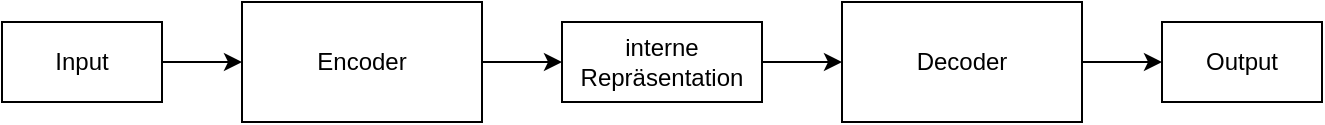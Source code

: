 <mxfile version="17.4.6" type="github">
  <diagram id="BWKZa9X7t8-dgZZ7GLDp" name="Page-1">
    <mxGraphModel dx="838" dy="627" grid="1" gridSize="10" guides="1" tooltips="1" connect="1" arrows="1" fold="1" page="1" pageScale="1" pageWidth="827" pageHeight="1169" math="0" shadow="0">
      <root>
        <mxCell id="0" />
        <mxCell id="1" parent="0" />
        <mxCell id="e4UANhz37ySpnkhJX2zU-6" value="" style="edgeStyle=orthogonalEdgeStyle;rounded=0;orthogonalLoop=1;jettySize=auto;html=1;" edge="1" parent="1" source="e4UANhz37ySpnkhJX2zU-1" target="e4UANhz37ySpnkhJX2zU-2">
          <mxGeometry relative="1" as="geometry" />
        </mxCell>
        <mxCell id="e4UANhz37ySpnkhJX2zU-1" value="Input" style="text;html=1;strokeColor=default;fillColor=none;align=center;verticalAlign=middle;whiteSpace=wrap;rounded=0;" vertex="1" parent="1">
          <mxGeometry x="80" y="120" width="80" height="40" as="geometry" />
        </mxCell>
        <mxCell id="e4UANhz37ySpnkhJX2zU-7" value="" style="edgeStyle=orthogonalEdgeStyle;rounded=0;orthogonalLoop=1;jettySize=auto;html=1;" edge="1" parent="1" source="e4UANhz37ySpnkhJX2zU-2" target="e4UANhz37ySpnkhJX2zU-3">
          <mxGeometry relative="1" as="geometry" />
        </mxCell>
        <mxCell id="e4UANhz37ySpnkhJX2zU-2" value="Encoder" style="rounded=0;whiteSpace=wrap;html=1;" vertex="1" parent="1">
          <mxGeometry x="200" y="110" width="120" height="60" as="geometry" />
        </mxCell>
        <mxCell id="e4UANhz37ySpnkhJX2zU-8" value="" style="edgeStyle=orthogonalEdgeStyle;rounded=0;orthogonalLoop=1;jettySize=auto;html=1;" edge="1" parent="1" source="e4UANhz37ySpnkhJX2zU-3" target="e4UANhz37ySpnkhJX2zU-4">
          <mxGeometry relative="1" as="geometry" />
        </mxCell>
        <mxCell id="e4UANhz37ySpnkhJX2zU-3" value="interne Repräsentation" style="text;html=1;strokeColor=default;fillColor=none;align=center;verticalAlign=middle;whiteSpace=wrap;rounded=0;" vertex="1" parent="1">
          <mxGeometry x="360" y="120" width="100" height="40" as="geometry" />
        </mxCell>
        <mxCell id="e4UANhz37ySpnkhJX2zU-9" value="" style="edgeStyle=orthogonalEdgeStyle;rounded=0;orthogonalLoop=1;jettySize=auto;html=1;" edge="1" parent="1" source="e4UANhz37ySpnkhJX2zU-4" target="e4UANhz37ySpnkhJX2zU-5">
          <mxGeometry relative="1" as="geometry" />
        </mxCell>
        <mxCell id="e4UANhz37ySpnkhJX2zU-4" value="Decoder" style="rounded=0;whiteSpace=wrap;html=1;" vertex="1" parent="1">
          <mxGeometry x="500" y="110" width="120" height="60" as="geometry" />
        </mxCell>
        <mxCell id="e4UANhz37ySpnkhJX2zU-5" value="Output" style="text;html=1;strokeColor=default;fillColor=none;align=center;verticalAlign=middle;whiteSpace=wrap;rounded=0;" vertex="1" parent="1">
          <mxGeometry x="660" y="120" width="80" height="40" as="geometry" />
        </mxCell>
      </root>
    </mxGraphModel>
  </diagram>
</mxfile>
